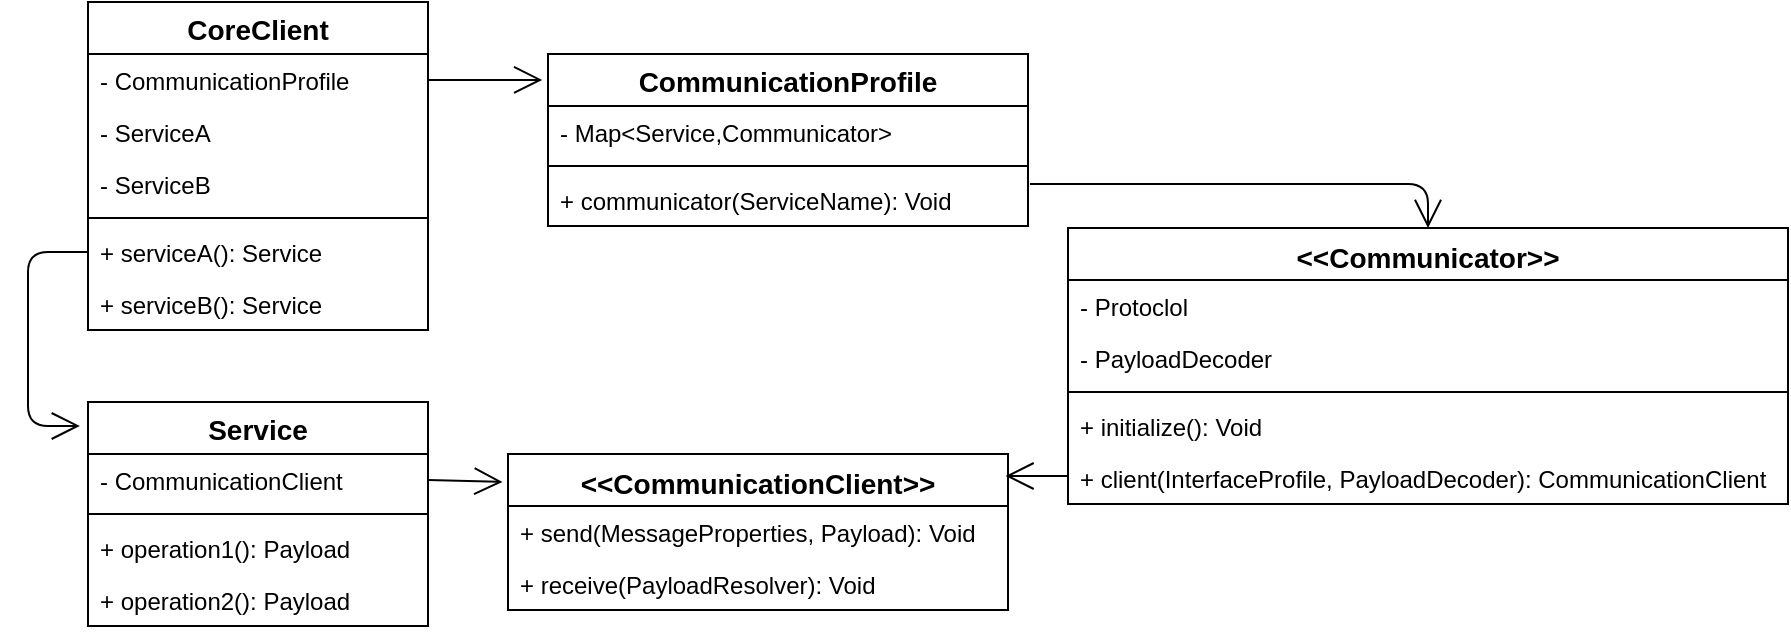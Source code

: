 <mxfile version="14.1.8" type="device"><diagram id="aj0C1jDzVBA1WlgsanN3" name="1 oldal"><mxGraphModel dx="1422" dy="822" grid="1" gridSize="10" guides="1" tooltips="1" connect="1" arrows="1" fold="1" page="1" pageScale="1" pageWidth="827" pageHeight="1169" math="0" shadow="0"><root><mxCell id="0"/><mxCell id="1" parent="0"/><mxCell id="GYOtDU_IN9w-BSFEsmsO-11" value="CoreClient" style="swimlane;fontStyle=1;childLayout=stackLayout;horizontal=1;startSize=26;fillColor=none;horizontalStack=0;resizeParent=1;resizeParentMax=0;resizeLast=0;collapsible=1;marginBottom=0;fontSize=14;" vertex="1" parent="1"><mxGeometry x="50" y="20" width="170" height="164" as="geometry"><mxRectangle x="80" y="70" width="100" height="26" as="alternateBounds"/></mxGeometry></mxCell><mxCell id="GYOtDU_IN9w-BSFEsmsO-12" value="- CommunicationProfile" style="text;strokeColor=none;fillColor=none;align=left;verticalAlign=top;spacingLeft=4;spacingRight=4;overflow=hidden;rotatable=0;points=[[0,0.5],[1,0.5]];portConstraint=eastwest;" vertex="1" parent="GYOtDU_IN9w-BSFEsmsO-11"><mxGeometry y="26" width="170" height="26" as="geometry"/></mxCell><mxCell id="GYOtDU_IN9w-BSFEsmsO-13" value="- ServiceA" style="text;strokeColor=none;fillColor=none;align=left;verticalAlign=top;spacingLeft=4;spacingRight=4;overflow=hidden;rotatable=0;points=[[0,0.5],[1,0.5]];portConstraint=eastwest;" vertex="1" parent="GYOtDU_IN9w-BSFEsmsO-11"><mxGeometry y="52" width="170" height="26" as="geometry"/></mxCell><mxCell id="GYOtDU_IN9w-BSFEsmsO-14" value="- ServiceB" style="text;strokeColor=none;fillColor=none;align=left;verticalAlign=top;spacingLeft=4;spacingRight=4;overflow=hidden;rotatable=0;points=[[0,0.5],[1,0.5]];portConstraint=eastwest;" vertex="1" parent="GYOtDU_IN9w-BSFEsmsO-11"><mxGeometry y="78" width="170" height="26" as="geometry"/></mxCell><mxCell id="GYOtDU_IN9w-BSFEsmsO-23" value="" style="line;strokeWidth=1;fillColor=none;align=left;verticalAlign=middle;spacingTop=-1;spacingLeft=3;spacingRight=3;rotatable=0;labelPosition=right;points=[];portConstraint=eastwest;fontSize=14;" vertex="1" parent="GYOtDU_IN9w-BSFEsmsO-11"><mxGeometry y="104" width="170" height="8" as="geometry"/></mxCell><mxCell id="GYOtDU_IN9w-BSFEsmsO-15" value="+ serviceA(): Service" style="text;strokeColor=none;fillColor=none;align=left;verticalAlign=top;spacingLeft=4;spacingRight=4;overflow=hidden;rotatable=0;points=[[0,0.5],[1,0.5]];portConstraint=eastwest;" vertex="1" parent="GYOtDU_IN9w-BSFEsmsO-11"><mxGeometry y="112" width="170" height="26" as="geometry"/></mxCell><mxCell id="GYOtDU_IN9w-BSFEsmsO-16" value="+ serviceB(): Service" style="text;strokeColor=none;fillColor=none;align=left;verticalAlign=top;spacingLeft=4;spacingRight=4;overflow=hidden;rotatable=0;points=[[0,0.5],[1,0.5]];portConstraint=eastwest;" vertex="1" parent="GYOtDU_IN9w-BSFEsmsO-11"><mxGeometry y="138" width="170" height="26" as="geometry"/></mxCell><mxCell id="GYOtDU_IN9w-BSFEsmsO-17" value="CommunicationProfile" style="swimlane;fontStyle=1;childLayout=stackLayout;horizontal=1;startSize=26;fillColor=none;horizontalStack=0;resizeParent=1;resizeParentMax=0;resizeLast=0;collapsible=1;marginBottom=0;fontSize=14;" vertex="1" parent="1"><mxGeometry x="280" y="46" width="240" height="86" as="geometry"><mxRectangle x="80" y="70" width="100" height="26" as="alternateBounds"/></mxGeometry></mxCell><mxCell id="GYOtDU_IN9w-BSFEsmsO-18" value="- Map&lt;Service,Communicator&gt;" style="text;strokeColor=none;fillColor=none;align=left;verticalAlign=top;spacingLeft=4;spacingRight=4;overflow=hidden;rotatable=0;points=[[0,0.5],[1,0.5]];portConstraint=eastwest;" vertex="1" parent="GYOtDU_IN9w-BSFEsmsO-17"><mxGeometry y="26" width="240" height="26" as="geometry"/></mxCell><mxCell id="GYOtDU_IN9w-BSFEsmsO-24" value="" style="line;strokeWidth=1;fillColor=none;align=left;verticalAlign=middle;spacingTop=-1;spacingLeft=3;spacingRight=3;rotatable=0;labelPosition=right;points=[];portConstraint=eastwest;fontSize=14;" vertex="1" parent="GYOtDU_IN9w-BSFEsmsO-17"><mxGeometry y="52" width="240" height="8" as="geometry"/></mxCell><mxCell id="GYOtDU_IN9w-BSFEsmsO-22" value="+ communicator(ServiceName): Void" style="text;strokeColor=none;fillColor=none;align=left;verticalAlign=top;spacingLeft=4;spacingRight=4;overflow=hidden;rotatable=0;points=[[0,0.5],[1,0.5]];portConstraint=eastwest;" vertex="1" parent="GYOtDU_IN9w-BSFEsmsO-17"><mxGeometry y="60" width="240" height="26" as="geometry"/></mxCell><mxCell id="GYOtDU_IN9w-BSFEsmsO-27" value="&lt;&lt;Communicator&gt;&gt;" style="swimlane;fontStyle=1;align=center;verticalAlign=top;childLayout=stackLayout;horizontal=1;startSize=26;horizontalStack=0;resizeParent=1;resizeParentMax=0;resizeLast=0;collapsible=1;marginBottom=0;fontSize=14;" vertex="1" parent="1"><mxGeometry x="540" y="133" width="360" height="138" as="geometry"/></mxCell><mxCell id="GYOtDU_IN9w-BSFEsmsO-30" value="- Protoclol" style="text;strokeColor=none;fillColor=none;align=left;verticalAlign=top;spacingLeft=4;spacingRight=4;overflow=hidden;rotatable=0;points=[[0,0.5],[1,0.5]];portConstraint=eastwest;" vertex="1" parent="GYOtDU_IN9w-BSFEsmsO-27"><mxGeometry y="26" width="360" height="26" as="geometry"/></mxCell><mxCell id="GYOtDU_IN9w-BSFEsmsO-54" value="- PayloadDecoder" style="text;strokeColor=none;fillColor=none;align=left;verticalAlign=top;spacingLeft=4;spacingRight=4;overflow=hidden;rotatable=0;points=[[0,0.5],[1,0.5]];portConstraint=eastwest;" vertex="1" parent="GYOtDU_IN9w-BSFEsmsO-27"><mxGeometry y="52" width="360" height="26" as="geometry"/></mxCell><mxCell id="GYOtDU_IN9w-BSFEsmsO-53" value="" style="line;strokeWidth=1;fillColor=none;align=left;verticalAlign=middle;spacingTop=-1;spacingLeft=3;spacingRight=3;rotatable=0;labelPosition=right;points=[];portConstraint=eastwest;fontSize=14;" vertex="1" parent="GYOtDU_IN9w-BSFEsmsO-27"><mxGeometry y="78" width="360" height="8" as="geometry"/></mxCell><mxCell id="GYOtDU_IN9w-BSFEsmsO-51" value="+ initialize(): Void" style="text;strokeColor=none;fillColor=none;align=left;verticalAlign=top;spacingLeft=4;spacingRight=4;overflow=hidden;rotatable=0;points=[[0,0.5],[1,0.5]];portConstraint=eastwest;" vertex="1" parent="GYOtDU_IN9w-BSFEsmsO-27"><mxGeometry y="86" width="360" height="26" as="geometry"/></mxCell><mxCell id="GYOtDU_IN9w-BSFEsmsO-31" value="+ client(InterfaceProfile, PayloadDecoder): CommunicationClient" style="text;strokeColor=none;fillColor=none;align=left;verticalAlign=top;spacingLeft=4;spacingRight=4;overflow=hidden;rotatable=0;points=[[0,0.5],[1,0.5]];portConstraint=eastwest;" vertex="1" parent="GYOtDU_IN9w-BSFEsmsO-27"><mxGeometry y="112" width="360" height="26" as="geometry"/></mxCell><mxCell id="GYOtDU_IN9w-BSFEsmsO-32" value="&lt;&lt;CommunicationClient&gt;&gt;" style="swimlane;fontStyle=1;align=center;verticalAlign=top;childLayout=stackLayout;horizontal=1;startSize=26;horizontalStack=0;resizeParent=1;resizeParentMax=0;resizeLast=0;collapsible=1;marginBottom=0;fontSize=14;" vertex="1" parent="1"><mxGeometry x="260" y="246" width="250" height="78" as="geometry"/></mxCell><mxCell id="GYOtDU_IN9w-BSFEsmsO-33" value="+ send(MessageProperties, Payload): Void" style="text;strokeColor=none;fillColor=none;align=left;verticalAlign=top;spacingLeft=4;spacingRight=4;overflow=hidden;rotatable=0;points=[[0,0.5],[1,0.5]];portConstraint=eastwest;" vertex="1" parent="GYOtDU_IN9w-BSFEsmsO-32"><mxGeometry y="26" width="250" height="26" as="geometry"/></mxCell><mxCell id="GYOtDU_IN9w-BSFEsmsO-34" value="+ receive(PayloadResolver): Void" style="text;strokeColor=none;fillColor=none;align=left;verticalAlign=top;spacingLeft=4;spacingRight=4;overflow=hidden;rotatable=0;points=[[0,0.5],[1,0.5]];portConstraint=eastwest;" vertex="1" parent="GYOtDU_IN9w-BSFEsmsO-32"><mxGeometry y="52" width="250" height="26" as="geometry"/></mxCell><mxCell id="GYOtDU_IN9w-BSFEsmsO-36" value="" style="endArrow=open;endFill=1;endSize=12;html=1;fontSize=14;exitX=1;exitY=0.5;exitDx=0;exitDy=0;entryX=-0.012;entryY=0.151;entryDx=0;entryDy=0;entryPerimeter=0;" edge="1" parent="1" source="GYOtDU_IN9w-BSFEsmsO-12" target="GYOtDU_IN9w-BSFEsmsO-17"><mxGeometry width="160" relative="1" as="geometry"><mxPoint x="410" y="200" as="sourcePoint"/><mxPoint x="470" y="320" as="targetPoint"/></mxGeometry></mxCell><mxCell id="GYOtDU_IN9w-BSFEsmsO-37" value="" style="endArrow=open;endFill=1;endSize=12;html=1;fontSize=14;exitX=1.004;exitY=0.192;exitDx=0;exitDy=0;entryX=0.5;entryY=0;entryDx=0;entryDy=0;exitPerimeter=0;" edge="1" parent="1" source="GYOtDU_IN9w-BSFEsmsO-22" target="GYOtDU_IN9w-BSFEsmsO-27"><mxGeometry width="160" relative="1" as="geometry"><mxPoint x="310" y="320" as="sourcePoint"/><mxPoint x="470" y="320" as="targetPoint"/><Array as="points"><mxPoint x="720" y="111"/></Array></mxGeometry></mxCell><mxCell id="GYOtDU_IN9w-BSFEsmsO-39" value="Service" style="swimlane;fontStyle=1;childLayout=stackLayout;horizontal=1;startSize=26;fillColor=none;horizontalStack=0;resizeParent=1;resizeParentMax=0;resizeLast=0;collapsible=1;marginBottom=0;fontSize=14;" vertex="1" parent="1"><mxGeometry x="50" y="220" width="170" height="112" as="geometry"><mxRectangle x="80" y="70" width="100" height="26" as="alternateBounds"/></mxGeometry></mxCell><mxCell id="GYOtDU_IN9w-BSFEsmsO-46" value="- CommunicationClient" style="text;strokeColor=none;fillColor=none;align=left;verticalAlign=top;spacingLeft=4;spacingRight=4;overflow=hidden;rotatable=0;points=[[0,0.5],[1,0.5]];portConstraint=eastwest;" vertex="1" parent="GYOtDU_IN9w-BSFEsmsO-39"><mxGeometry y="26" width="170" height="26" as="geometry"/></mxCell><mxCell id="GYOtDU_IN9w-BSFEsmsO-43" value="" style="line;strokeWidth=1;fillColor=none;align=left;verticalAlign=middle;spacingTop=-1;spacingLeft=3;spacingRight=3;rotatable=0;labelPosition=right;points=[];portConstraint=eastwest;fontSize=14;" vertex="1" parent="GYOtDU_IN9w-BSFEsmsO-39"><mxGeometry y="52" width="170" height="8" as="geometry"/></mxCell><mxCell id="GYOtDU_IN9w-BSFEsmsO-44" value="+ operation1(): Payload" style="text;strokeColor=none;fillColor=none;align=left;verticalAlign=top;spacingLeft=4;spacingRight=4;overflow=hidden;rotatable=0;points=[[0,0.5],[1,0.5]];portConstraint=eastwest;" vertex="1" parent="GYOtDU_IN9w-BSFEsmsO-39"><mxGeometry y="60" width="170" height="26" as="geometry"/></mxCell><mxCell id="GYOtDU_IN9w-BSFEsmsO-45" value="+ operation2(): Payload" style="text;strokeColor=none;fillColor=none;align=left;verticalAlign=top;spacingLeft=4;spacingRight=4;overflow=hidden;rotatable=0;points=[[0,0.5],[1,0.5]];portConstraint=eastwest;" vertex="1" parent="GYOtDU_IN9w-BSFEsmsO-39"><mxGeometry y="86" width="170" height="26" as="geometry"/></mxCell><mxCell id="GYOtDU_IN9w-BSFEsmsO-47" value="" style="endArrow=open;endFill=1;endSize=12;html=1;fontSize=14;exitX=0;exitY=0.5;exitDx=0;exitDy=0;entryX=-0.024;entryY=0.107;entryDx=0;entryDy=0;entryPerimeter=0;" edge="1" parent="1" source="GYOtDU_IN9w-BSFEsmsO-15" target="GYOtDU_IN9w-BSFEsmsO-39"><mxGeometry width="160" relative="1" as="geometry"><mxPoint x="310" y="320" as="sourcePoint"/><mxPoint x="470" y="320" as="targetPoint"/><Array as="points"><mxPoint x="20" y="145"/><mxPoint x="20" y="232"/></Array></mxGeometry></mxCell><mxCell id="GYOtDU_IN9w-BSFEsmsO-48" value="" style="endArrow=open;endFill=1;endSize=12;html=1;fontSize=14;exitX=1;exitY=0.5;exitDx=0;exitDy=0;entryX=-0.011;entryY=0.179;entryDx=0;entryDy=0;entryPerimeter=0;" edge="1" parent="1" source="GYOtDU_IN9w-BSFEsmsO-46" target="GYOtDU_IN9w-BSFEsmsO-32"><mxGeometry width="160" relative="1" as="geometry"><mxPoint x="310" y="320" as="sourcePoint"/><mxPoint x="240" y="285" as="targetPoint"/></mxGeometry></mxCell><mxCell id="GYOtDU_IN9w-BSFEsmsO-49" value="" style="endArrow=open;endFill=1;endSize=12;html=1;fontSize=14;entryX=0.995;entryY=0.141;entryDx=0;entryDy=0;entryPerimeter=0;" edge="1" parent="1" target="GYOtDU_IN9w-BSFEsmsO-32"><mxGeometry width="160" relative="1" as="geometry"><mxPoint x="540" y="257" as="sourcePoint"/><mxPoint x="550" y="360" as="targetPoint"/></mxGeometry></mxCell></root></mxGraphModel></diagram></mxfile>